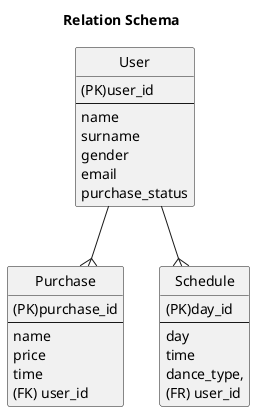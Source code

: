 @startuml

title Relation Schema
hide circle

entity "User" as user {
(PK)user_id
--
name
surname
gender
email
purchase_status
}

entity "Purchase" as purchase {
(PK)purchase_id
--
name
price
time
(FK) user_id
}

entity "Schedule" as schedule {
(PK)day_id
--
day
time
dance_type,
(FR) user_id
}

user --{ purchase
user --{ schedule

@enduml
